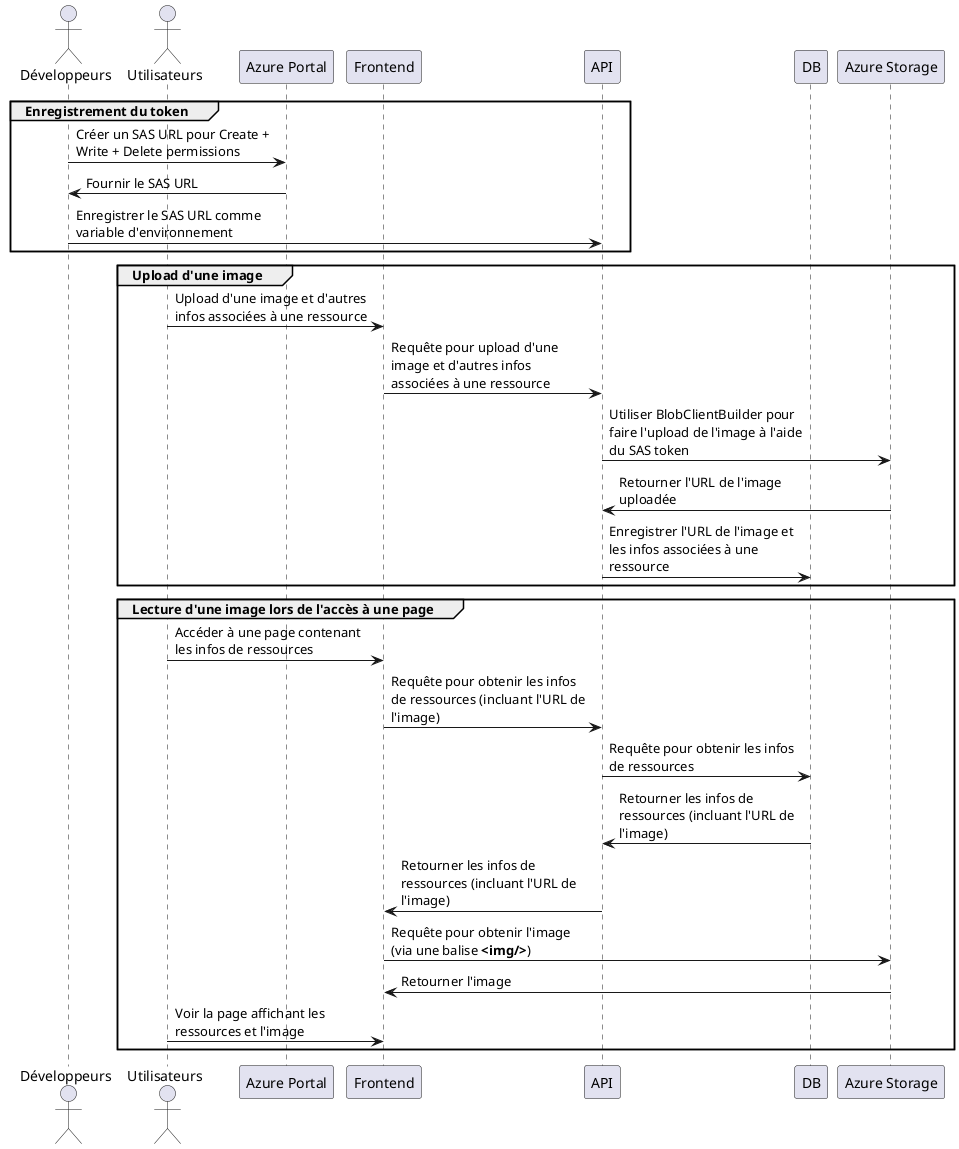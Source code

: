 @startuml
actor Développeurs
actor Utilisateurs
participant "Azure Portal" as AzurePortal
participant "Frontend" as Frontend
participant "API" as API
participant "DB" as DB
participant "Azure Storage" as AzureStorage

skinparam maxMessageSize 200


group Enregistrement du token
    Développeurs -> AzurePortal: Créer un SAS URL pour Create + Write + Delete permissions
    AzurePortal -> Développeurs: Fournir le SAS URL
    Développeurs -> API: Enregistrer le SAS URL comme variable d'environnement
end

group Upload d'une image
    Utilisateurs -> Frontend: Upload d'une image et d'autres infos associées à une ressource
    Frontend -> API: Requête pour upload d'une image et d'autres infos associées à une ressource
    API -> AzureStorage: Utiliser BlobClientBuilder pour faire l'upload de l'image à l'aide du SAS token
    AzureStorage -> API: Retourner l'URL de l'image uploadée
    API -> DB : Enregistrer l'URL de l'image et les infos associées à une ressource
end

group Lecture d'une image lors de l'accès à une page
    Utilisateurs -> Frontend: Accéder à une page contenant les infos de ressources
    Frontend -> API: Requête pour obtenir les infos de ressources (incluant l'URL de l'image)
    API -> DB: Requête pour obtenir les infos de ressources
    DB -> API: Retourner les infos de ressources (incluant l'URL de l'image)
    API -> Frontend : Retourner les infos de ressources (incluant l'URL de l'image)
    Frontend -> AzureStorage: Requête pour obtenir l'image (via une balise **<img/>**)
    AzureStorage -> Frontend: Retourner l'image
    Utilisateurs -> Frontend: Voir la page affichant les ressources et l'image
end

@enduml